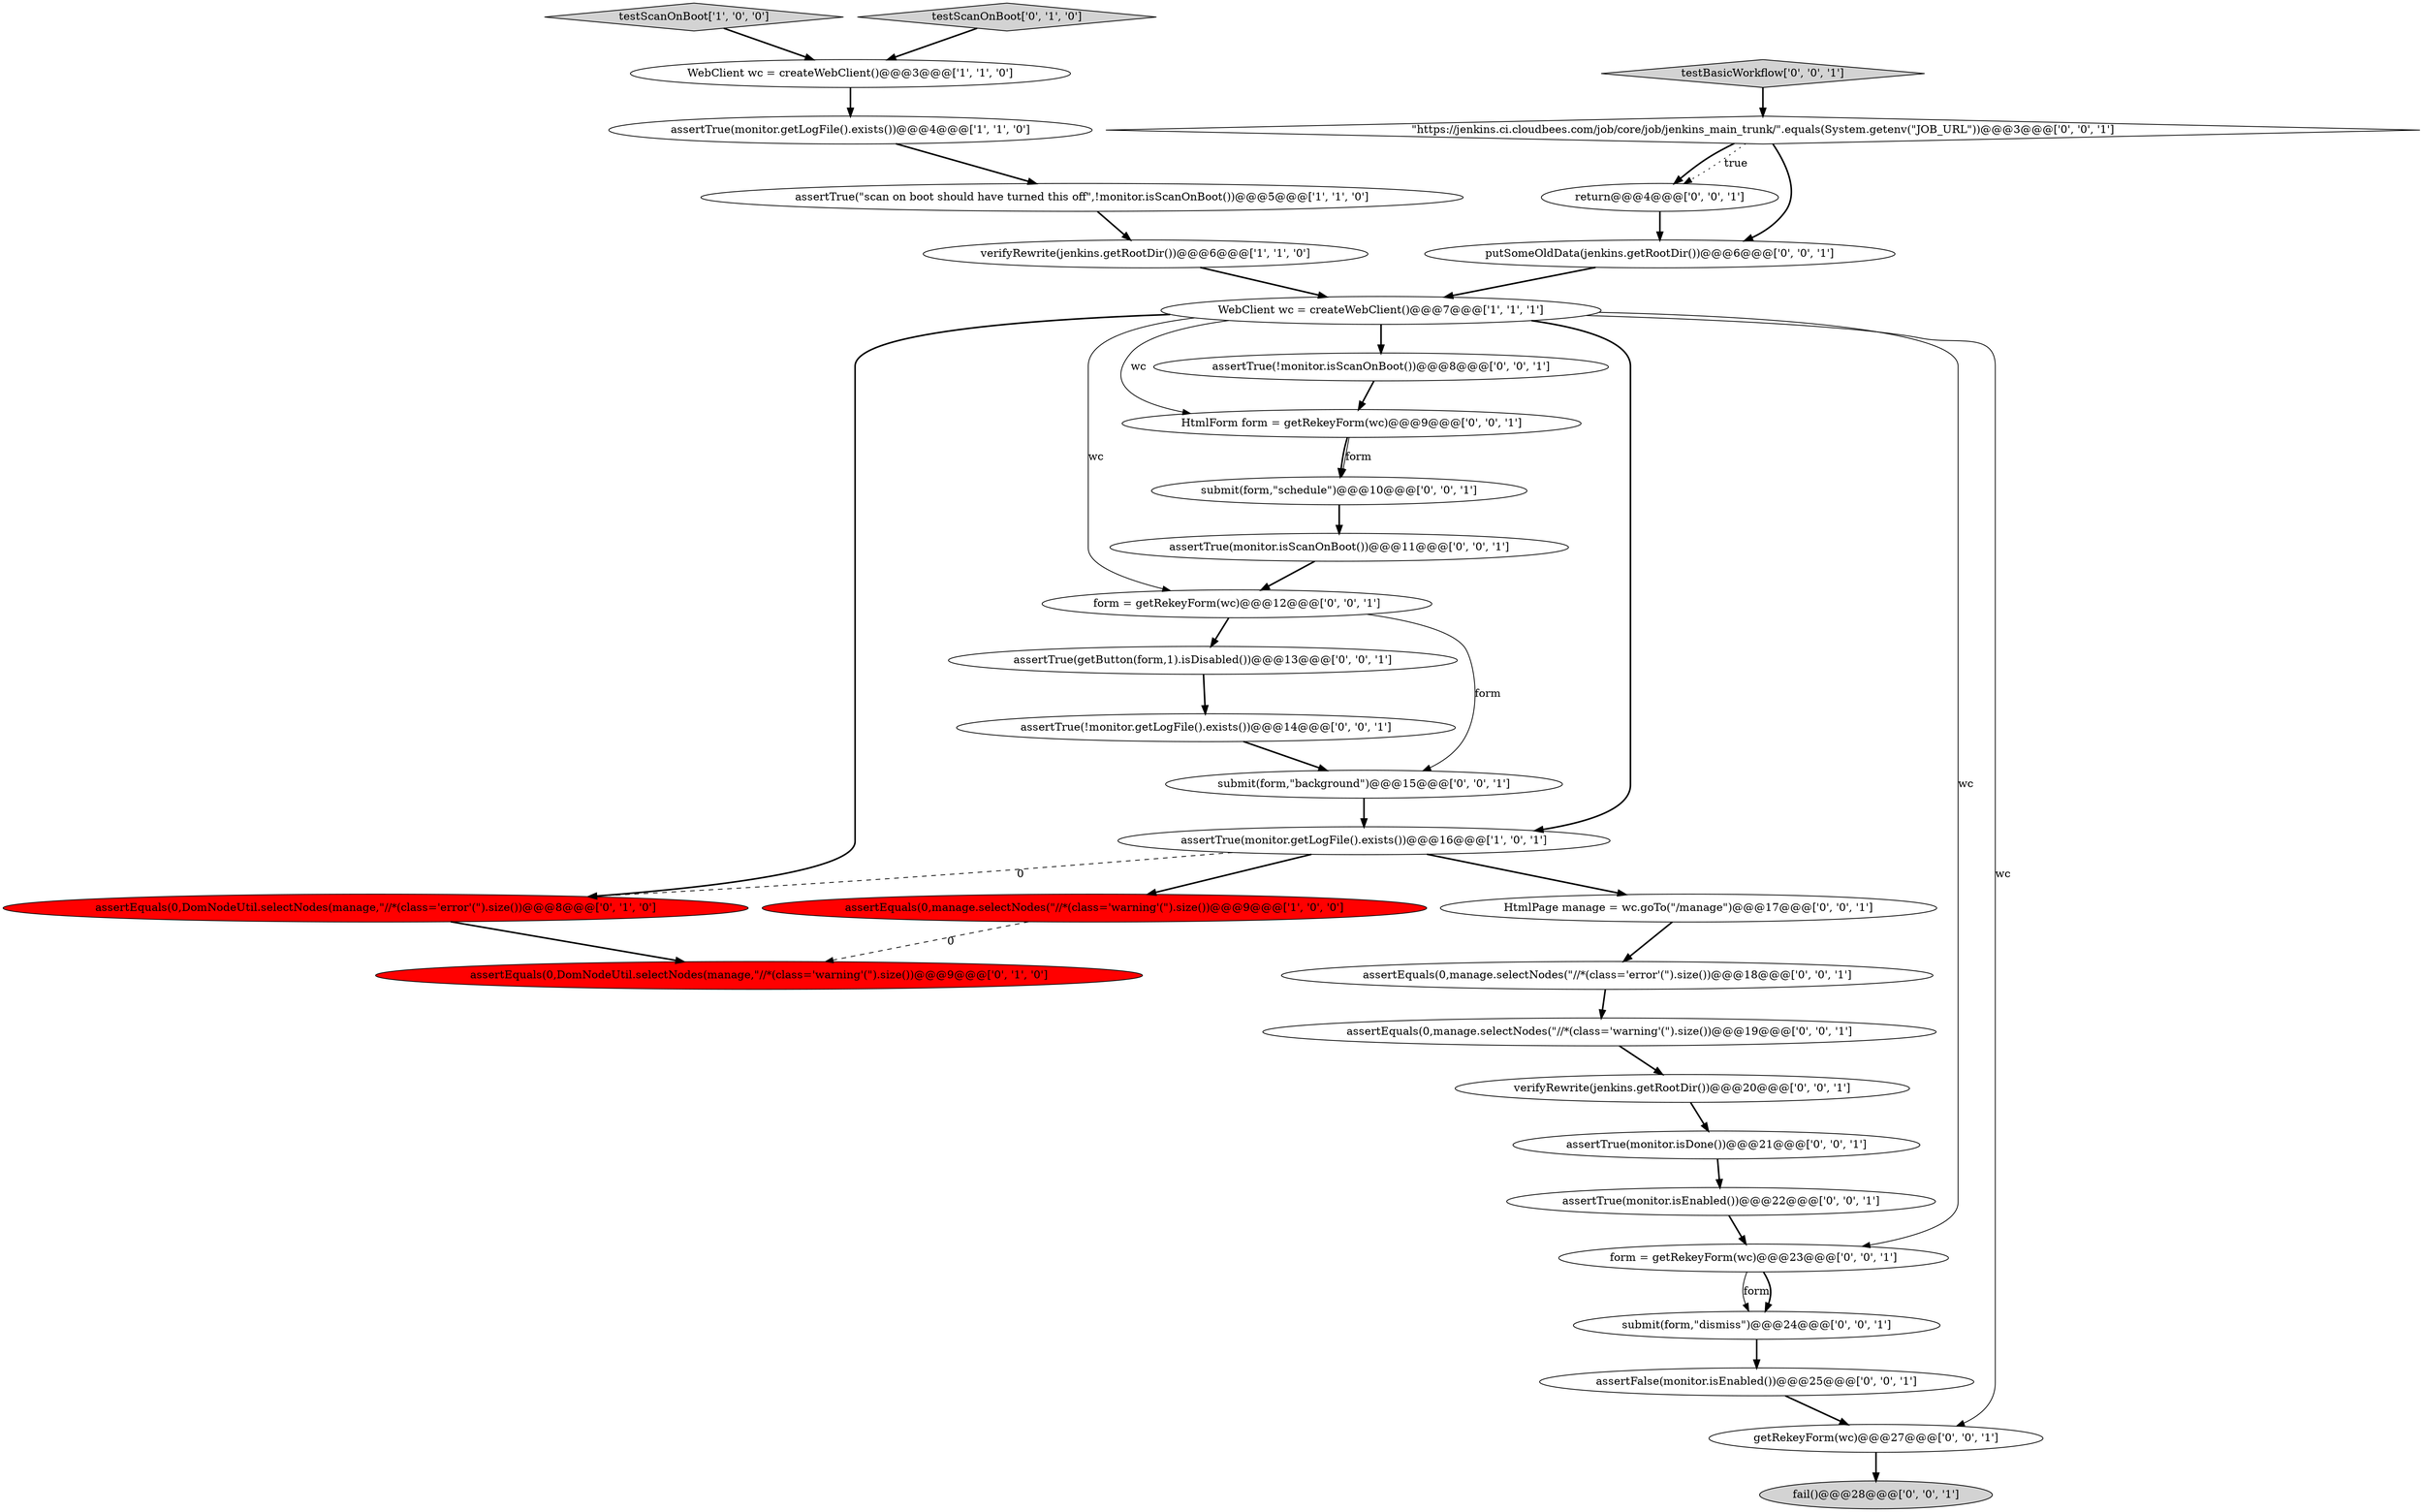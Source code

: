 digraph {
22 [style = filled, label = "HtmlForm form = getRekeyForm(wc)@@@9@@@['0', '0', '1']", fillcolor = white, shape = ellipse image = "AAA0AAABBB3BBB"];
17 [style = filled, label = "testBasicWorkflow['0', '0', '1']", fillcolor = lightgray, shape = diamond image = "AAA0AAABBB3BBB"];
31 [style = filled, label = "submit(form,\"schedule\")@@@10@@@['0', '0', '1']", fillcolor = white, shape = ellipse image = "AAA0AAABBB3BBB"];
9 [style = filled, label = "assertEquals(0,DomNodeUtil.selectNodes(manage,\"//*(class='warning'(\").size())@@@9@@@['0', '1', '0']", fillcolor = red, shape = ellipse image = "AAA1AAABBB2BBB"];
8 [style = filled, label = "assertEquals(0,DomNodeUtil.selectNodes(manage,\"//*(class='error'(\").size())@@@8@@@['0', '1', '0']", fillcolor = red, shape = ellipse image = "AAA1AAABBB2BBB"];
7 [style = filled, label = "WebClient wc = createWebClient()@@@7@@@['1', '1', '1']", fillcolor = white, shape = ellipse image = "AAA0AAABBB1BBB"];
5 [style = filled, label = "assertTrue(\"scan on boot should have turned this off\",!monitor.isScanOnBoot())@@@5@@@['1', '1', '0']", fillcolor = white, shape = ellipse image = "AAA0AAABBB1BBB"];
23 [style = filled, label = "assertTrue(monitor.isDone())@@@21@@@['0', '0', '1']", fillcolor = white, shape = ellipse image = "AAA0AAABBB3BBB"];
29 [style = filled, label = "HtmlPage manage = wc.goTo(\"/manage\")@@@17@@@['0', '0', '1']", fillcolor = white, shape = ellipse image = "AAA0AAABBB3BBB"];
18 [style = filled, label = "assertTrue(monitor.isScanOnBoot())@@@11@@@['0', '0', '1']", fillcolor = white, shape = ellipse image = "AAA0AAABBB3BBB"];
0 [style = filled, label = "testScanOnBoot['1', '0', '0']", fillcolor = lightgray, shape = diamond image = "AAA0AAABBB1BBB"];
13 [style = filled, label = "submit(form,\"background\")@@@15@@@['0', '0', '1']", fillcolor = white, shape = ellipse image = "AAA0AAABBB3BBB"];
3 [style = filled, label = "assertEquals(0,manage.selectNodes(\"//*(class='warning'(\").size())@@@9@@@['1', '0', '0']", fillcolor = red, shape = ellipse image = "AAA1AAABBB1BBB"];
33 [style = filled, label = "assertTrue(!monitor.getLogFile().exists())@@@14@@@['0', '0', '1']", fillcolor = white, shape = ellipse image = "AAA0AAABBB3BBB"];
10 [style = filled, label = "testScanOnBoot['0', '1', '0']", fillcolor = lightgray, shape = diamond image = "AAA0AAABBB2BBB"];
25 [style = filled, label = "assertFalse(monitor.isEnabled())@@@25@@@['0', '0', '1']", fillcolor = white, shape = ellipse image = "AAA0AAABBB3BBB"];
30 [style = filled, label = "verifyRewrite(jenkins.getRootDir())@@@20@@@['0', '0', '1']", fillcolor = white, shape = ellipse image = "AAA0AAABBB3BBB"];
2 [style = filled, label = "verifyRewrite(jenkins.getRootDir())@@@6@@@['1', '1', '0']", fillcolor = white, shape = ellipse image = "AAA0AAABBB1BBB"];
16 [style = filled, label = "assertTrue(monitor.isEnabled())@@@22@@@['0', '0', '1']", fillcolor = white, shape = ellipse image = "AAA0AAABBB3BBB"];
1 [style = filled, label = "assertTrue(monitor.getLogFile().exists())@@@16@@@['1', '0', '1']", fillcolor = white, shape = ellipse image = "AAA0AAABBB1BBB"];
26 [style = filled, label = "fail()@@@28@@@['0', '0', '1']", fillcolor = lightgray, shape = ellipse image = "AAA0AAABBB3BBB"];
20 [style = filled, label = "assertTrue(!monitor.isScanOnBoot())@@@8@@@['0', '0', '1']", fillcolor = white, shape = ellipse image = "AAA0AAABBB3BBB"];
28 [style = filled, label = "\"https://jenkins.ci.cloudbees.com/job/core/job/jenkins_main_trunk/\".equals(System.getenv(\"JOB_URL\"))@@@3@@@['0', '0', '1']", fillcolor = white, shape = diamond image = "AAA0AAABBB3BBB"];
19 [style = filled, label = "form = getRekeyForm(wc)@@@12@@@['0', '0', '1']", fillcolor = white, shape = ellipse image = "AAA0AAABBB3BBB"];
15 [style = filled, label = "return@@@4@@@['0', '0', '1']", fillcolor = white, shape = ellipse image = "AAA0AAABBB3BBB"];
6 [style = filled, label = "WebClient wc = createWebClient()@@@3@@@['1', '1', '0']", fillcolor = white, shape = ellipse image = "AAA0AAABBB1BBB"];
12 [style = filled, label = "form = getRekeyForm(wc)@@@23@@@['0', '0', '1']", fillcolor = white, shape = ellipse image = "AAA0AAABBB3BBB"];
27 [style = filled, label = "submit(form,\"dismiss\")@@@24@@@['0', '0', '1']", fillcolor = white, shape = ellipse image = "AAA0AAABBB3BBB"];
4 [style = filled, label = "assertTrue(monitor.getLogFile().exists())@@@4@@@['1', '1', '0']", fillcolor = white, shape = ellipse image = "AAA0AAABBB1BBB"];
14 [style = filled, label = "assertEquals(0,manage.selectNodes(\"//*(class='warning'(\").size())@@@19@@@['0', '0', '1']", fillcolor = white, shape = ellipse image = "AAA0AAABBB3BBB"];
24 [style = filled, label = "assertTrue(getButton(form,1).isDisabled())@@@13@@@['0', '0', '1']", fillcolor = white, shape = ellipse image = "AAA0AAABBB3BBB"];
32 [style = filled, label = "assertEquals(0,manage.selectNodes(\"//*(class='error'(\").size())@@@18@@@['0', '0', '1']", fillcolor = white, shape = ellipse image = "AAA0AAABBB3BBB"];
11 [style = filled, label = "putSomeOldData(jenkins.getRootDir())@@@6@@@['0', '0', '1']", fillcolor = white, shape = ellipse image = "AAA0AAABBB3BBB"];
21 [style = filled, label = "getRekeyForm(wc)@@@27@@@['0', '0', '1']", fillcolor = white, shape = ellipse image = "AAA0AAABBB3BBB"];
23->16 [style = bold, label=""];
7->21 [style = solid, label="wc"];
7->1 [style = bold, label=""];
28->15 [style = bold, label=""];
14->30 [style = bold, label=""];
0->6 [style = bold, label=""];
28->11 [style = bold, label=""];
30->23 [style = bold, label=""];
28->15 [style = dotted, label="true"];
1->3 [style = bold, label=""];
18->19 [style = bold, label=""];
22->31 [style = bold, label=""];
32->14 [style = bold, label=""];
31->18 [style = bold, label=""];
7->20 [style = bold, label=""];
7->8 [style = bold, label=""];
33->13 [style = bold, label=""];
10->6 [style = bold, label=""];
13->1 [style = bold, label=""];
20->22 [style = bold, label=""];
19->24 [style = bold, label=""];
19->13 [style = solid, label="form"];
7->22 [style = solid, label="wc"];
24->33 [style = bold, label=""];
6->4 [style = bold, label=""];
21->26 [style = bold, label=""];
5->2 [style = bold, label=""];
17->28 [style = bold, label=""];
22->31 [style = solid, label="form"];
15->11 [style = bold, label=""];
3->9 [style = dashed, label="0"];
29->32 [style = bold, label=""];
12->27 [style = solid, label="form"];
7->19 [style = solid, label="wc"];
8->9 [style = bold, label=""];
1->8 [style = dashed, label="0"];
2->7 [style = bold, label=""];
1->29 [style = bold, label=""];
4->5 [style = bold, label=""];
16->12 [style = bold, label=""];
12->27 [style = bold, label=""];
27->25 [style = bold, label=""];
11->7 [style = bold, label=""];
25->21 [style = bold, label=""];
7->12 [style = solid, label="wc"];
}
